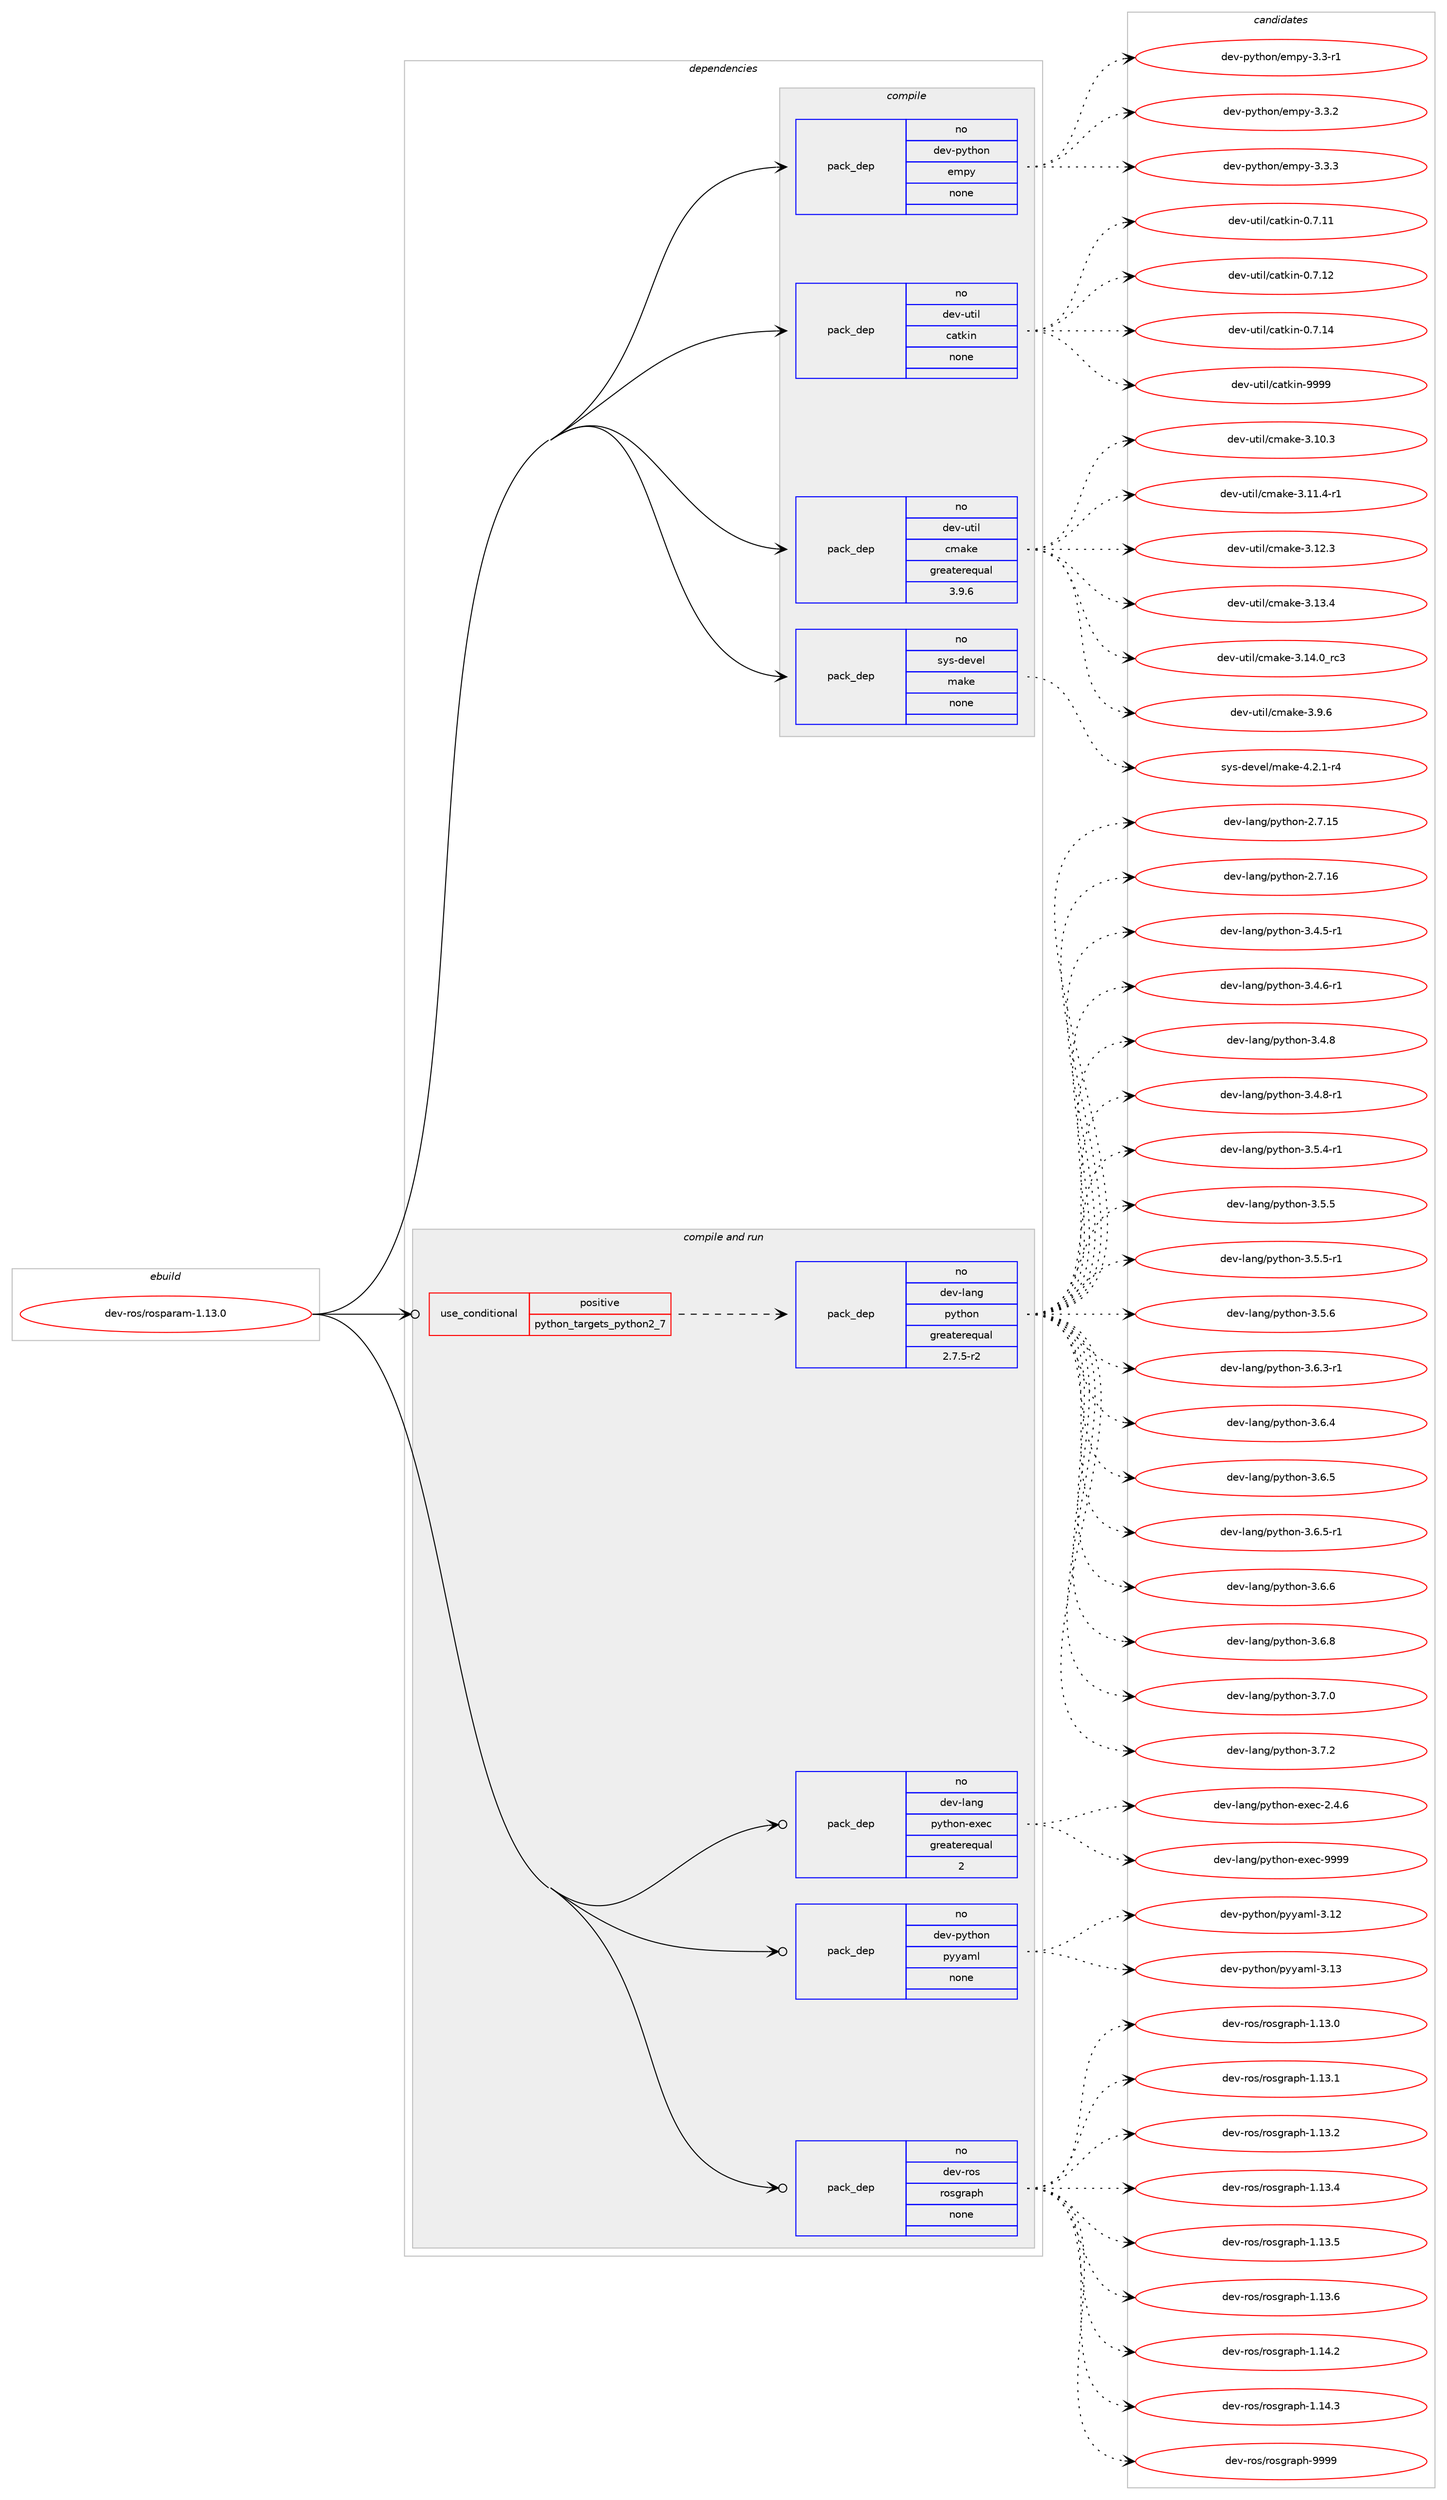 digraph prolog {

# *************
# Graph options
# *************

newrank=true;
concentrate=true;
compound=true;
graph [rankdir=LR,fontname=Helvetica,fontsize=10,ranksep=1.5];#, ranksep=2.5, nodesep=0.2];
edge  [arrowhead=vee];
node  [fontname=Helvetica,fontsize=10];

# **********
# The ebuild
# **********

subgraph cluster_leftcol {
color=gray;
rank=same;
label=<<i>ebuild</i>>;
id [label="dev-ros/rosparam-1.13.0", color=red, width=4, href="../dev-ros/rosparam-1.13.0.svg"];
}

# ****************
# The dependencies
# ****************

subgraph cluster_midcol {
color=gray;
label=<<i>dependencies</i>>;
subgraph cluster_compile {
fillcolor="#eeeeee";
style=filled;
label=<<i>compile</i>>;
subgraph pack1052959 {
dependency1466414 [label=<<TABLE BORDER="0" CELLBORDER="1" CELLSPACING="0" CELLPADDING="4" WIDTH="220"><TR><TD ROWSPAN="6" CELLPADDING="30">pack_dep</TD></TR><TR><TD WIDTH="110">no</TD></TR><TR><TD>dev-python</TD></TR><TR><TD>empy</TD></TR><TR><TD>none</TD></TR><TR><TD></TD></TR></TABLE>>, shape=none, color=blue];
}
id:e -> dependency1466414:w [weight=20,style="solid",arrowhead="vee"];
subgraph pack1052960 {
dependency1466415 [label=<<TABLE BORDER="0" CELLBORDER="1" CELLSPACING="0" CELLPADDING="4" WIDTH="220"><TR><TD ROWSPAN="6" CELLPADDING="30">pack_dep</TD></TR><TR><TD WIDTH="110">no</TD></TR><TR><TD>dev-util</TD></TR><TR><TD>catkin</TD></TR><TR><TD>none</TD></TR><TR><TD></TD></TR></TABLE>>, shape=none, color=blue];
}
id:e -> dependency1466415:w [weight=20,style="solid",arrowhead="vee"];
subgraph pack1052961 {
dependency1466416 [label=<<TABLE BORDER="0" CELLBORDER="1" CELLSPACING="0" CELLPADDING="4" WIDTH="220"><TR><TD ROWSPAN="6" CELLPADDING="30">pack_dep</TD></TR><TR><TD WIDTH="110">no</TD></TR><TR><TD>dev-util</TD></TR><TR><TD>cmake</TD></TR><TR><TD>greaterequal</TD></TR><TR><TD>3.9.6</TD></TR></TABLE>>, shape=none, color=blue];
}
id:e -> dependency1466416:w [weight=20,style="solid",arrowhead="vee"];
subgraph pack1052962 {
dependency1466417 [label=<<TABLE BORDER="0" CELLBORDER="1" CELLSPACING="0" CELLPADDING="4" WIDTH="220"><TR><TD ROWSPAN="6" CELLPADDING="30">pack_dep</TD></TR><TR><TD WIDTH="110">no</TD></TR><TR><TD>sys-devel</TD></TR><TR><TD>make</TD></TR><TR><TD>none</TD></TR><TR><TD></TD></TR></TABLE>>, shape=none, color=blue];
}
id:e -> dependency1466417:w [weight=20,style="solid",arrowhead="vee"];
}
subgraph cluster_compileandrun {
fillcolor="#eeeeee";
style=filled;
label=<<i>compile and run</i>>;
subgraph cond390065 {
dependency1466418 [label=<<TABLE BORDER="0" CELLBORDER="1" CELLSPACING="0" CELLPADDING="4"><TR><TD ROWSPAN="3" CELLPADDING="10">use_conditional</TD></TR><TR><TD>positive</TD></TR><TR><TD>python_targets_python2_7</TD></TR></TABLE>>, shape=none, color=red];
subgraph pack1052963 {
dependency1466419 [label=<<TABLE BORDER="0" CELLBORDER="1" CELLSPACING="0" CELLPADDING="4" WIDTH="220"><TR><TD ROWSPAN="6" CELLPADDING="30">pack_dep</TD></TR><TR><TD WIDTH="110">no</TD></TR><TR><TD>dev-lang</TD></TR><TR><TD>python</TD></TR><TR><TD>greaterequal</TD></TR><TR><TD>2.7.5-r2</TD></TR></TABLE>>, shape=none, color=blue];
}
dependency1466418:e -> dependency1466419:w [weight=20,style="dashed",arrowhead="vee"];
}
id:e -> dependency1466418:w [weight=20,style="solid",arrowhead="odotvee"];
subgraph pack1052964 {
dependency1466420 [label=<<TABLE BORDER="0" CELLBORDER="1" CELLSPACING="0" CELLPADDING="4" WIDTH="220"><TR><TD ROWSPAN="6" CELLPADDING="30">pack_dep</TD></TR><TR><TD WIDTH="110">no</TD></TR><TR><TD>dev-lang</TD></TR><TR><TD>python-exec</TD></TR><TR><TD>greaterequal</TD></TR><TR><TD>2</TD></TR></TABLE>>, shape=none, color=blue];
}
id:e -> dependency1466420:w [weight=20,style="solid",arrowhead="odotvee"];
subgraph pack1052965 {
dependency1466421 [label=<<TABLE BORDER="0" CELLBORDER="1" CELLSPACING="0" CELLPADDING="4" WIDTH="220"><TR><TD ROWSPAN="6" CELLPADDING="30">pack_dep</TD></TR><TR><TD WIDTH="110">no</TD></TR><TR><TD>dev-python</TD></TR><TR><TD>pyyaml</TD></TR><TR><TD>none</TD></TR><TR><TD></TD></TR></TABLE>>, shape=none, color=blue];
}
id:e -> dependency1466421:w [weight=20,style="solid",arrowhead="odotvee"];
subgraph pack1052966 {
dependency1466422 [label=<<TABLE BORDER="0" CELLBORDER="1" CELLSPACING="0" CELLPADDING="4" WIDTH="220"><TR><TD ROWSPAN="6" CELLPADDING="30">pack_dep</TD></TR><TR><TD WIDTH="110">no</TD></TR><TR><TD>dev-ros</TD></TR><TR><TD>rosgraph</TD></TR><TR><TD>none</TD></TR><TR><TD></TD></TR></TABLE>>, shape=none, color=blue];
}
id:e -> dependency1466422:w [weight=20,style="solid",arrowhead="odotvee"];
}
subgraph cluster_run {
fillcolor="#eeeeee";
style=filled;
label=<<i>run</i>>;
}
}

# **************
# The candidates
# **************

subgraph cluster_choices {
rank=same;
color=gray;
label=<<i>candidates</i>>;

subgraph choice1052959 {
color=black;
nodesep=1;
choice1001011184511212111610411111047101109112121455146514511449 [label="dev-python/empy-3.3-r1", color=red, width=4,href="../dev-python/empy-3.3-r1.svg"];
choice1001011184511212111610411111047101109112121455146514650 [label="dev-python/empy-3.3.2", color=red, width=4,href="../dev-python/empy-3.3.2.svg"];
choice1001011184511212111610411111047101109112121455146514651 [label="dev-python/empy-3.3.3", color=red, width=4,href="../dev-python/empy-3.3.3.svg"];
dependency1466414:e -> choice1001011184511212111610411111047101109112121455146514511449:w [style=dotted,weight="100"];
dependency1466414:e -> choice1001011184511212111610411111047101109112121455146514650:w [style=dotted,weight="100"];
dependency1466414:e -> choice1001011184511212111610411111047101109112121455146514651:w [style=dotted,weight="100"];
}
subgraph choice1052960 {
color=black;
nodesep=1;
choice1001011184511711610510847999711610710511045484655464949 [label="dev-util/catkin-0.7.11", color=red, width=4,href="../dev-util/catkin-0.7.11.svg"];
choice1001011184511711610510847999711610710511045484655464950 [label="dev-util/catkin-0.7.12", color=red, width=4,href="../dev-util/catkin-0.7.12.svg"];
choice1001011184511711610510847999711610710511045484655464952 [label="dev-util/catkin-0.7.14", color=red, width=4,href="../dev-util/catkin-0.7.14.svg"];
choice100101118451171161051084799971161071051104557575757 [label="dev-util/catkin-9999", color=red, width=4,href="../dev-util/catkin-9999.svg"];
dependency1466415:e -> choice1001011184511711610510847999711610710511045484655464949:w [style=dotted,weight="100"];
dependency1466415:e -> choice1001011184511711610510847999711610710511045484655464950:w [style=dotted,weight="100"];
dependency1466415:e -> choice1001011184511711610510847999711610710511045484655464952:w [style=dotted,weight="100"];
dependency1466415:e -> choice100101118451171161051084799971161071051104557575757:w [style=dotted,weight="100"];
}
subgraph choice1052961 {
color=black;
nodesep=1;
choice1001011184511711610510847991099710710145514649484651 [label="dev-util/cmake-3.10.3", color=red, width=4,href="../dev-util/cmake-3.10.3.svg"];
choice10010111845117116105108479910997107101455146494946524511449 [label="dev-util/cmake-3.11.4-r1", color=red, width=4,href="../dev-util/cmake-3.11.4-r1.svg"];
choice1001011184511711610510847991099710710145514649504651 [label="dev-util/cmake-3.12.3", color=red, width=4,href="../dev-util/cmake-3.12.3.svg"];
choice1001011184511711610510847991099710710145514649514652 [label="dev-util/cmake-3.13.4", color=red, width=4,href="../dev-util/cmake-3.13.4.svg"];
choice1001011184511711610510847991099710710145514649524648951149951 [label="dev-util/cmake-3.14.0_rc3", color=red, width=4,href="../dev-util/cmake-3.14.0_rc3.svg"];
choice10010111845117116105108479910997107101455146574654 [label="dev-util/cmake-3.9.6", color=red, width=4,href="../dev-util/cmake-3.9.6.svg"];
dependency1466416:e -> choice1001011184511711610510847991099710710145514649484651:w [style=dotted,weight="100"];
dependency1466416:e -> choice10010111845117116105108479910997107101455146494946524511449:w [style=dotted,weight="100"];
dependency1466416:e -> choice1001011184511711610510847991099710710145514649504651:w [style=dotted,weight="100"];
dependency1466416:e -> choice1001011184511711610510847991099710710145514649514652:w [style=dotted,weight="100"];
dependency1466416:e -> choice1001011184511711610510847991099710710145514649524648951149951:w [style=dotted,weight="100"];
dependency1466416:e -> choice10010111845117116105108479910997107101455146574654:w [style=dotted,weight="100"];
}
subgraph choice1052962 {
color=black;
nodesep=1;
choice1151211154510010111810110847109971071014552465046494511452 [label="sys-devel/make-4.2.1-r4", color=red, width=4,href="../sys-devel/make-4.2.1-r4.svg"];
dependency1466417:e -> choice1151211154510010111810110847109971071014552465046494511452:w [style=dotted,weight="100"];
}
subgraph choice1052963 {
color=black;
nodesep=1;
choice10010111845108971101034711212111610411111045504655464953 [label="dev-lang/python-2.7.15", color=red, width=4,href="../dev-lang/python-2.7.15.svg"];
choice10010111845108971101034711212111610411111045504655464954 [label="dev-lang/python-2.7.16", color=red, width=4,href="../dev-lang/python-2.7.16.svg"];
choice1001011184510897110103471121211161041111104551465246534511449 [label="dev-lang/python-3.4.5-r1", color=red, width=4,href="../dev-lang/python-3.4.5-r1.svg"];
choice1001011184510897110103471121211161041111104551465246544511449 [label="dev-lang/python-3.4.6-r1", color=red, width=4,href="../dev-lang/python-3.4.6-r1.svg"];
choice100101118451089711010347112121116104111110455146524656 [label="dev-lang/python-3.4.8", color=red, width=4,href="../dev-lang/python-3.4.8.svg"];
choice1001011184510897110103471121211161041111104551465246564511449 [label="dev-lang/python-3.4.8-r1", color=red, width=4,href="../dev-lang/python-3.4.8-r1.svg"];
choice1001011184510897110103471121211161041111104551465346524511449 [label="dev-lang/python-3.5.4-r1", color=red, width=4,href="../dev-lang/python-3.5.4-r1.svg"];
choice100101118451089711010347112121116104111110455146534653 [label="dev-lang/python-3.5.5", color=red, width=4,href="../dev-lang/python-3.5.5.svg"];
choice1001011184510897110103471121211161041111104551465346534511449 [label="dev-lang/python-3.5.5-r1", color=red, width=4,href="../dev-lang/python-3.5.5-r1.svg"];
choice100101118451089711010347112121116104111110455146534654 [label="dev-lang/python-3.5.6", color=red, width=4,href="../dev-lang/python-3.5.6.svg"];
choice1001011184510897110103471121211161041111104551465446514511449 [label="dev-lang/python-3.6.3-r1", color=red, width=4,href="../dev-lang/python-3.6.3-r1.svg"];
choice100101118451089711010347112121116104111110455146544652 [label="dev-lang/python-3.6.4", color=red, width=4,href="../dev-lang/python-3.6.4.svg"];
choice100101118451089711010347112121116104111110455146544653 [label="dev-lang/python-3.6.5", color=red, width=4,href="../dev-lang/python-3.6.5.svg"];
choice1001011184510897110103471121211161041111104551465446534511449 [label="dev-lang/python-3.6.5-r1", color=red, width=4,href="../dev-lang/python-3.6.5-r1.svg"];
choice100101118451089711010347112121116104111110455146544654 [label="dev-lang/python-3.6.6", color=red, width=4,href="../dev-lang/python-3.6.6.svg"];
choice100101118451089711010347112121116104111110455146544656 [label="dev-lang/python-3.6.8", color=red, width=4,href="../dev-lang/python-3.6.8.svg"];
choice100101118451089711010347112121116104111110455146554648 [label="dev-lang/python-3.7.0", color=red, width=4,href="../dev-lang/python-3.7.0.svg"];
choice100101118451089711010347112121116104111110455146554650 [label="dev-lang/python-3.7.2", color=red, width=4,href="../dev-lang/python-3.7.2.svg"];
dependency1466419:e -> choice10010111845108971101034711212111610411111045504655464953:w [style=dotted,weight="100"];
dependency1466419:e -> choice10010111845108971101034711212111610411111045504655464954:w [style=dotted,weight="100"];
dependency1466419:e -> choice1001011184510897110103471121211161041111104551465246534511449:w [style=dotted,weight="100"];
dependency1466419:e -> choice1001011184510897110103471121211161041111104551465246544511449:w [style=dotted,weight="100"];
dependency1466419:e -> choice100101118451089711010347112121116104111110455146524656:w [style=dotted,weight="100"];
dependency1466419:e -> choice1001011184510897110103471121211161041111104551465246564511449:w [style=dotted,weight="100"];
dependency1466419:e -> choice1001011184510897110103471121211161041111104551465346524511449:w [style=dotted,weight="100"];
dependency1466419:e -> choice100101118451089711010347112121116104111110455146534653:w [style=dotted,weight="100"];
dependency1466419:e -> choice1001011184510897110103471121211161041111104551465346534511449:w [style=dotted,weight="100"];
dependency1466419:e -> choice100101118451089711010347112121116104111110455146534654:w [style=dotted,weight="100"];
dependency1466419:e -> choice1001011184510897110103471121211161041111104551465446514511449:w [style=dotted,weight="100"];
dependency1466419:e -> choice100101118451089711010347112121116104111110455146544652:w [style=dotted,weight="100"];
dependency1466419:e -> choice100101118451089711010347112121116104111110455146544653:w [style=dotted,weight="100"];
dependency1466419:e -> choice1001011184510897110103471121211161041111104551465446534511449:w [style=dotted,weight="100"];
dependency1466419:e -> choice100101118451089711010347112121116104111110455146544654:w [style=dotted,weight="100"];
dependency1466419:e -> choice100101118451089711010347112121116104111110455146544656:w [style=dotted,weight="100"];
dependency1466419:e -> choice100101118451089711010347112121116104111110455146554648:w [style=dotted,weight="100"];
dependency1466419:e -> choice100101118451089711010347112121116104111110455146554650:w [style=dotted,weight="100"];
}
subgraph choice1052964 {
color=black;
nodesep=1;
choice1001011184510897110103471121211161041111104510112010199455046524654 [label="dev-lang/python-exec-2.4.6", color=red, width=4,href="../dev-lang/python-exec-2.4.6.svg"];
choice10010111845108971101034711212111610411111045101120101994557575757 [label="dev-lang/python-exec-9999", color=red, width=4,href="../dev-lang/python-exec-9999.svg"];
dependency1466420:e -> choice1001011184510897110103471121211161041111104510112010199455046524654:w [style=dotted,weight="100"];
dependency1466420:e -> choice10010111845108971101034711212111610411111045101120101994557575757:w [style=dotted,weight="100"];
}
subgraph choice1052965 {
color=black;
nodesep=1;
choice1001011184511212111610411111047112121121971091084551464950 [label="dev-python/pyyaml-3.12", color=red, width=4,href="../dev-python/pyyaml-3.12.svg"];
choice1001011184511212111610411111047112121121971091084551464951 [label="dev-python/pyyaml-3.13", color=red, width=4,href="../dev-python/pyyaml-3.13.svg"];
dependency1466421:e -> choice1001011184511212111610411111047112121121971091084551464950:w [style=dotted,weight="100"];
dependency1466421:e -> choice1001011184511212111610411111047112121121971091084551464951:w [style=dotted,weight="100"];
}
subgraph choice1052966 {
color=black;
nodesep=1;
choice10010111845114111115471141111151031149711210445494649514648 [label="dev-ros/rosgraph-1.13.0", color=red, width=4,href="../dev-ros/rosgraph-1.13.0.svg"];
choice10010111845114111115471141111151031149711210445494649514649 [label="dev-ros/rosgraph-1.13.1", color=red, width=4,href="../dev-ros/rosgraph-1.13.1.svg"];
choice10010111845114111115471141111151031149711210445494649514650 [label="dev-ros/rosgraph-1.13.2", color=red, width=4,href="../dev-ros/rosgraph-1.13.2.svg"];
choice10010111845114111115471141111151031149711210445494649514652 [label="dev-ros/rosgraph-1.13.4", color=red, width=4,href="../dev-ros/rosgraph-1.13.4.svg"];
choice10010111845114111115471141111151031149711210445494649514653 [label="dev-ros/rosgraph-1.13.5", color=red, width=4,href="../dev-ros/rosgraph-1.13.5.svg"];
choice10010111845114111115471141111151031149711210445494649514654 [label="dev-ros/rosgraph-1.13.6", color=red, width=4,href="../dev-ros/rosgraph-1.13.6.svg"];
choice10010111845114111115471141111151031149711210445494649524650 [label="dev-ros/rosgraph-1.14.2", color=red, width=4,href="../dev-ros/rosgraph-1.14.2.svg"];
choice10010111845114111115471141111151031149711210445494649524651 [label="dev-ros/rosgraph-1.14.3", color=red, width=4,href="../dev-ros/rosgraph-1.14.3.svg"];
choice1001011184511411111547114111115103114971121044557575757 [label="dev-ros/rosgraph-9999", color=red, width=4,href="../dev-ros/rosgraph-9999.svg"];
dependency1466422:e -> choice10010111845114111115471141111151031149711210445494649514648:w [style=dotted,weight="100"];
dependency1466422:e -> choice10010111845114111115471141111151031149711210445494649514649:w [style=dotted,weight="100"];
dependency1466422:e -> choice10010111845114111115471141111151031149711210445494649514650:w [style=dotted,weight="100"];
dependency1466422:e -> choice10010111845114111115471141111151031149711210445494649514652:w [style=dotted,weight="100"];
dependency1466422:e -> choice10010111845114111115471141111151031149711210445494649514653:w [style=dotted,weight="100"];
dependency1466422:e -> choice10010111845114111115471141111151031149711210445494649514654:w [style=dotted,weight="100"];
dependency1466422:e -> choice10010111845114111115471141111151031149711210445494649524650:w [style=dotted,weight="100"];
dependency1466422:e -> choice10010111845114111115471141111151031149711210445494649524651:w [style=dotted,weight="100"];
dependency1466422:e -> choice1001011184511411111547114111115103114971121044557575757:w [style=dotted,weight="100"];
}
}

}
